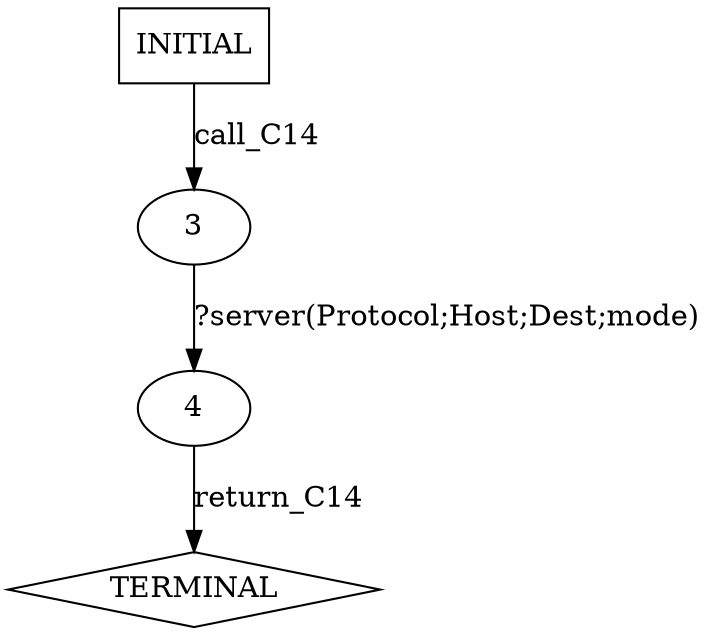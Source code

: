 digraph G {
  0 [label="INITIAL",shape=box];
  1 [label="TERMINAL",shape=diamond];
  3 [label="3"];
  4 [label="4"];
0->3  [label="call_C14"];
3->4 [label="?server(Protocol;Host;Dest;mode)"];
4->1  [label="return_C14"];
}
